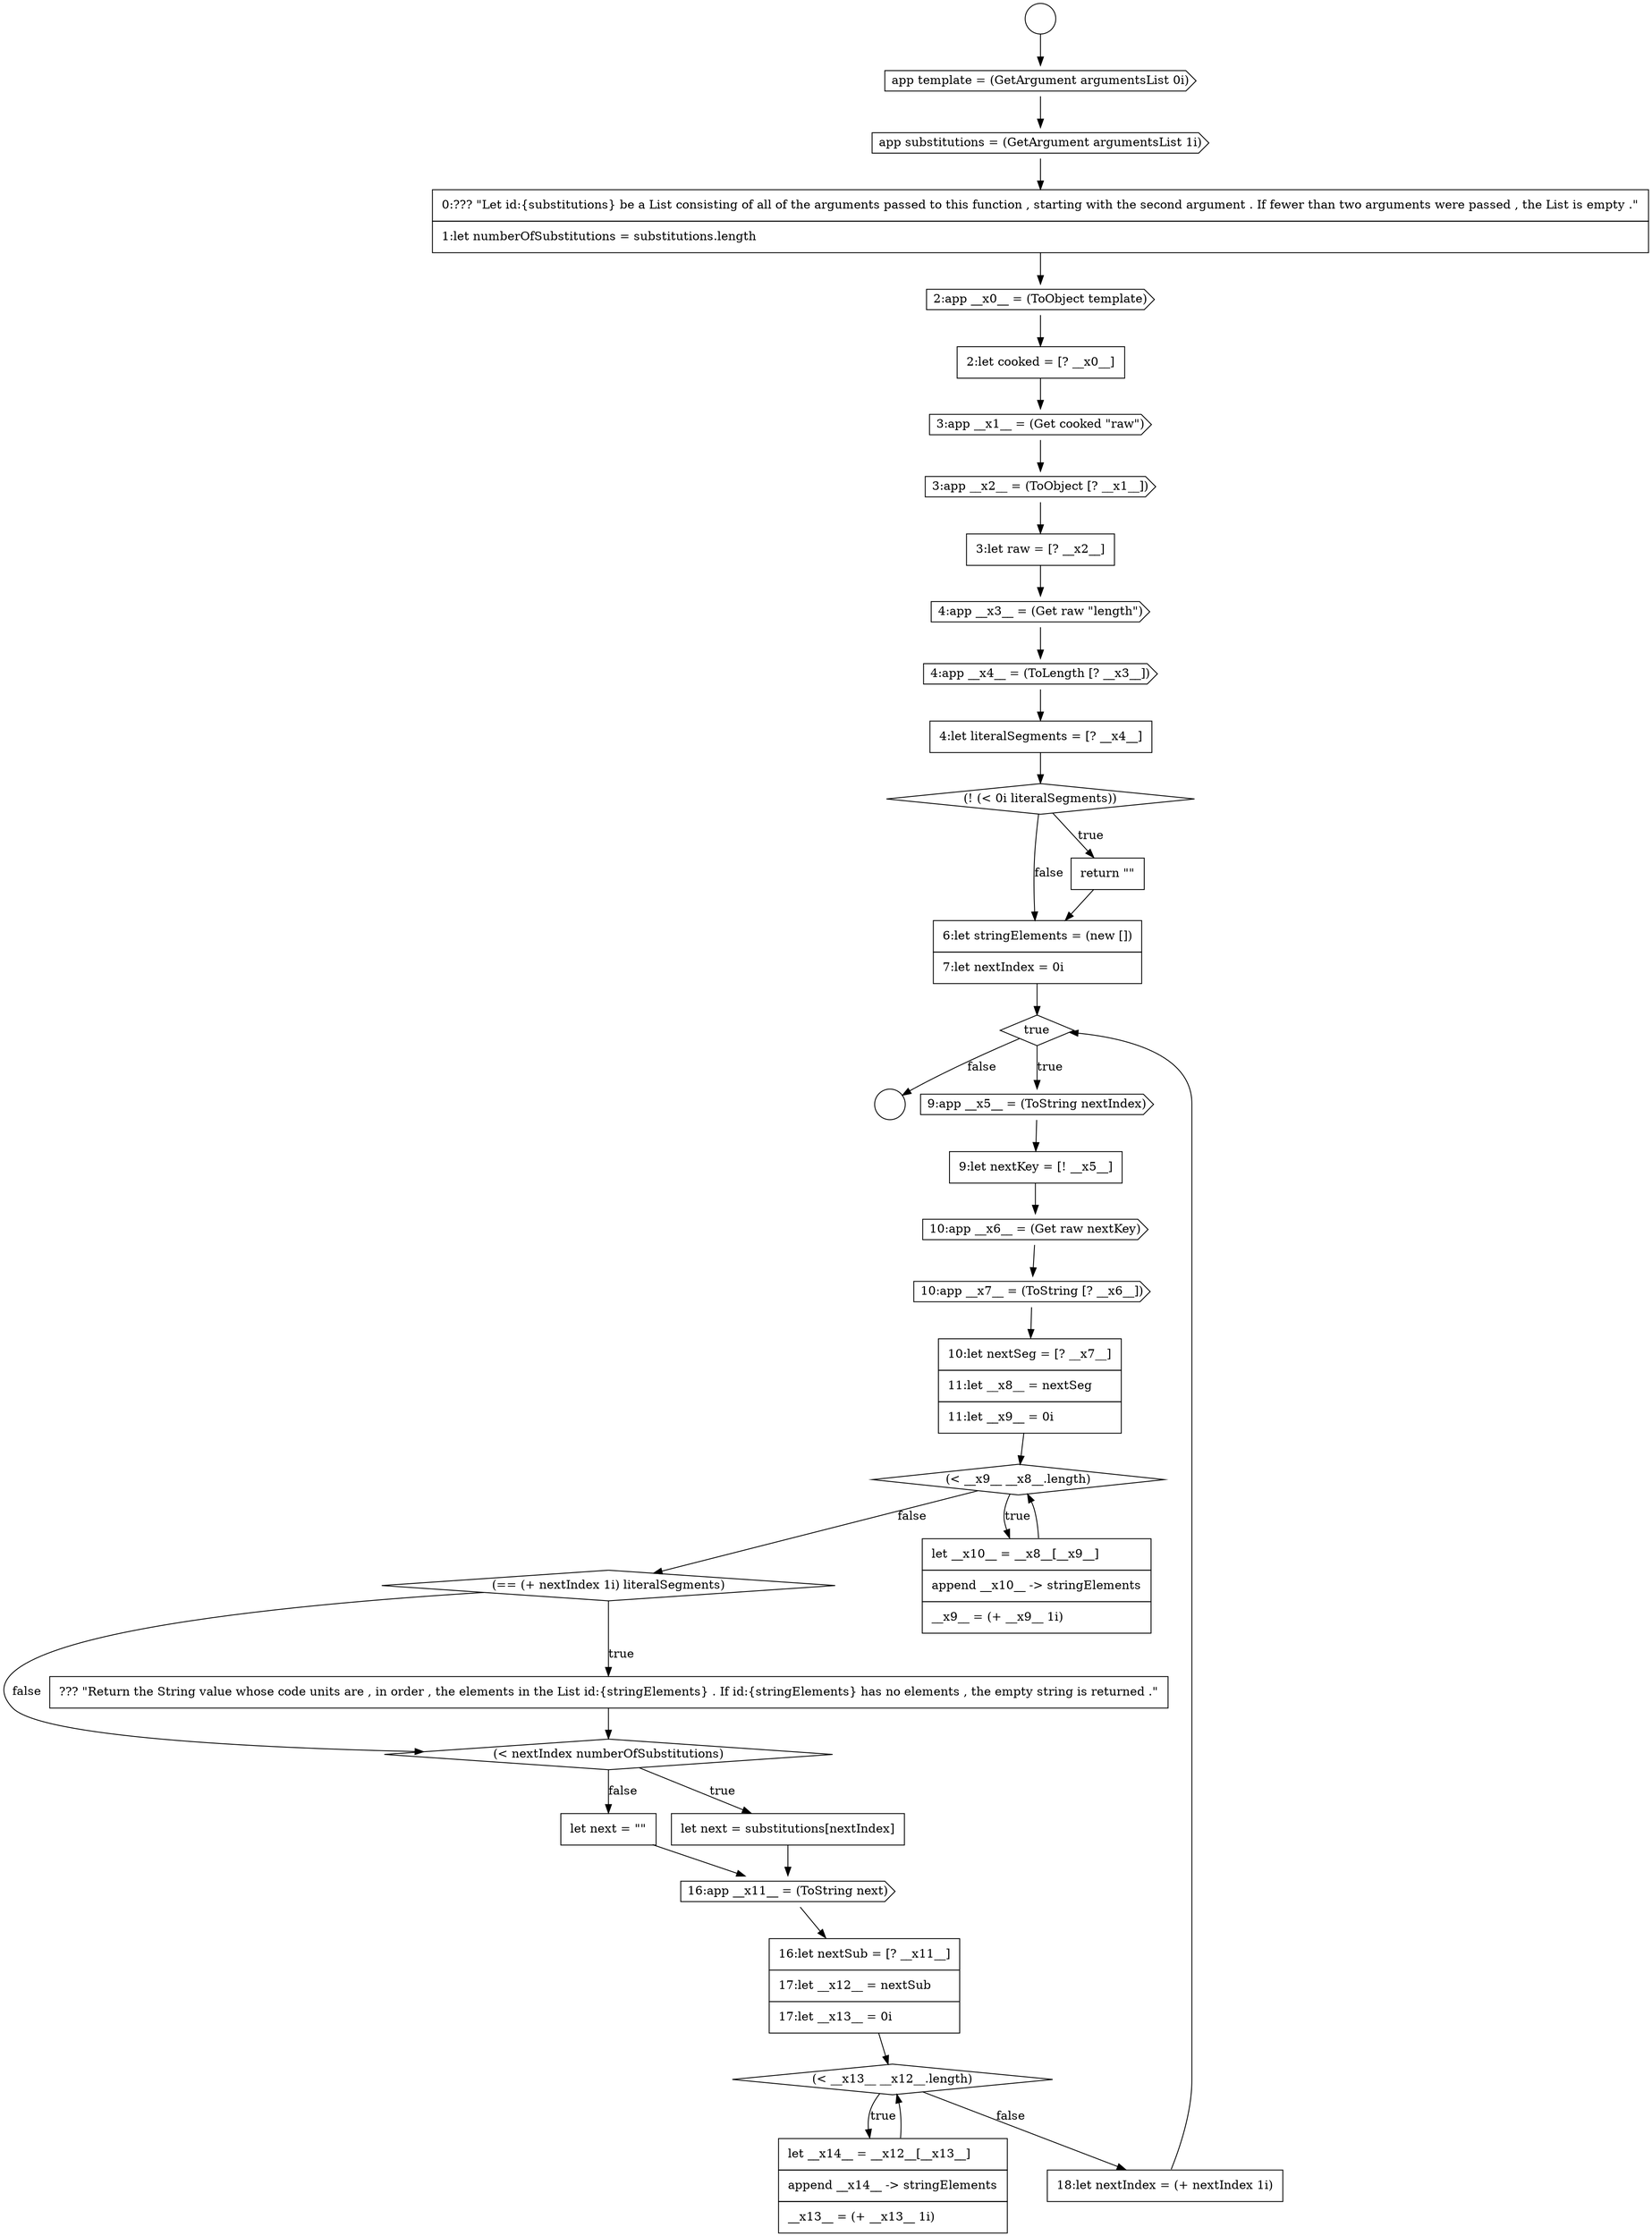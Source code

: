 digraph {
  node13098 [shape=cds, label=<<font color="black">3:app __x1__ = (Get cooked &quot;raw&quot;)</font>> color="black" fillcolor="white" style=filled]
  node13091 [shape=circle label=" " color="black" fillcolor="white" style=filled]
  node13106 [shape=none, margin=0, label=<<font color="black">
    <table border="0" cellborder="1" cellspacing="0" cellpadding="10">
      <tr><td align="left">6:let stringElements = (new [])</td></tr>
      <tr><td align="left">7:let nextIndex = 0i</td></tr>
    </table>
  </font>> color="black" fillcolor="white" style=filled]
  node13094 [shape=cds, label=<<font color="black">app substitutions = (GetArgument argumentsList 1i)</font>> color="black" fillcolor="white" style=filled]
  node13122 [shape=diamond, label=<<font color="black">(&lt; __x13__ __x12__.length)</font>> color="black" fillcolor="white" style=filled]
  node13093 [shape=cds, label=<<font color="black">app template = (GetArgument argumentsList 0i)</font>> color="black" fillcolor="white" style=filled]
  node13100 [shape=none, margin=0, label=<<font color="black">
    <table border="0" cellborder="1" cellspacing="0" cellpadding="10">
      <tr><td align="left">3:let raw = [? __x2__]</td></tr>
    </table>
  </font>> color="black" fillcolor="white" style=filled]
  node13112 [shape=none, margin=0, label=<<font color="black">
    <table border="0" cellborder="1" cellspacing="0" cellpadding="10">
      <tr><td align="left">10:let nextSeg = [? __x7__]</td></tr>
      <tr><td align="left">11:let __x8__ = nextSeg</td></tr>
      <tr><td align="left">11:let __x9__ = 0i</td></tr>
    </table>
  </font>> color="black" fillcolor="white" style=filled]
  node13117 [shape=diamond, label=<<font color="black">(&lt; nextIndex numberOfSubstitutions)</font>> color="black" fillcolor="white" style=filled]
  node13119 [shape=none, margin=0, label=<<font color="black">
    <table border="0" cellborder="1" cellspacing="0" cellpadding="10">
      <tr><td align="left">let next = &quot;&quot;</td></tr>
    </table>
  </font>> color="black" fillcolor="white" style=filled]
  node13092 [shape=circle label=" " color="black" fillcolor="white" style=filled]
  node13107 [shape=diamond, label=<<font color="black">true</font>> color="black" fillcolor="white" style=filled]
  node13110 [shape=cds, label=<<font color="black">10:app __x6__ = (Get raw nextKey)</font>> color="black" fillcolor="white" style=filled]
  node13120 [shape=cds, label=<<font color="black">16:app __x11__ = (ToString next)</font>> color="black" fillcolor="white" style=filled]
  node13095 [shape=none, margin=0, label=<<font color="black">
    <table border="0" cellborder="1" cellspacing="0" cellpadding="10">
      <tr><td align="left">0:??? &quot;Let id:{substitutions} be a List consisting of all of the arguments passed to this function , starting with the second argument . If fewer than two arguments were passed , the List is empty .&quot;</td></tr>
      <tr><td align="left">1:let numberOfSubstitutions = substitutions.length</td></tr>
    </table>
  </font>> color="black" fillcolor="white" style=filled]
  node13115 [shape=diamond, label=<<font color="black">(== (+ nextIndex 1i) literalSegments)</font>> color="black" fillcolor="white" style=filled]
  node13113 [shape=diamond, label=<<font color="black">(&lt; __x9__ __x8__.length)</font>> color="black" fillcolor="white" style=filled]
  node13123 [shape=none, margin=0, label=<<font color="black">
    <table border="0" cellborder="1" cellspacing="0" cellpadding="10">
      <tr><td align="left">let __x14__ = __x12__[__x13__]</td></tr>
      <tr><td align="left">append __x14__ -&gt; stringElements</td></tr>
      <tr><td align="left">__x13__ = (+ __x13__ 1i)</td></tr>
    </table>
  </font>> color="black" fillcolor="white" style=filled]
  node13102 [shape=cds, label=<<font color="black">4:app __x4__ = (ToLength [? __x3__])</font>> color="black" fillcolor="white" style=filled]
  node13104 [shape=diamond, label=<<font color="black">(! (&lt; 0i literalSegments))</font>> color="black" fillcolor="white" style=filled]
  node13109 [shape=none, margin=0, label=<<font color="black">
    <table border="0" cellborder="1" cellspacing="0" cellpadding="10">
      <tr><td align="left">9:let nextKey = [! __x5__]</td></tr>
    </table>
  </font>> color="black" fillcolor="white" style=filled]
  node13116 [shape=none, margin=0, label=<<font color="black">
    <table border="0" cellborder="1" cellspacing="0" cellpadding="10">
      <tr><td align="left">??? &quot;Return the String value whose code units are , in order , the elements in the List id:{stringElements} . If id:{stringElements} has no elements , the empty string is returned .&quot;</td></tr>
    </table>
  </font>> color="black" fillcolor="white" style=filled]
  node13099 [shape=cds, label=<<font color="black">3:app __x2__ = (ToObject [? __x1__])</font>> color="black" fillcolor="white" style=filled]
  node13103 [shape=none, margin=0, label=<<font color="black">
    <table border="0" cellborder="1" cellspacing="0" cellpadding="10">
      <tr><td align="left">4:let literalSegments = [? __x4__]</td></tr>
    </table>
  </font>> color="black" fillcolor="white" style=filled]
  node13105 [shape=none, margin=0, label=<<font color="black">
    <table border="0" cellborder="1" cellspacing="0" cellpadding="10">
      <tr><td align="left">return &quot;&quot;</td></tr>
    </table>
  </font>> color="black" fillcolor="white" style=filled]
  node13108 [shape=cds, label=<<font color="black">9:app __x5__ = (ToString nextIndex)</font>> color="black" fillcolor="white" style=filled]
  node13121 [shape=none, margin=0, label=<<font color="black">
    <table border="0" cellborder="1" cellspacing="0" cellpadding="10">
      <tr><td align="left">16:let nextSub = [? __x11__]</td></tr>
      <tr><td align="left">17:let __x12__ = nextSub</td></tr>
      <tr><td align="left">17:let __x13__ = 0i</td></tr>
    </table>
  </font>> color="black" fillcolor="white" style=filled]
  node13114 [shape=none, margin=0, label=<<font color="black">
    <table border="0" cellborder="1" cellspacing="0" cellpadding="10">
      <tr><td align="left">let __x10__ = __x8__[__x9__]</td></tr>
      <tr><td align="left">append __x10__ -&gt; stringElements</td></tr>
      <tr><td align="left">__x9__ = (+ __x9__ 1i)</td></tr>
    </table>
  </font>> color="black" fillcolor="white" style=filled]
  node13097 [shape=none, margin=0, label=<<font color="black">
    <table border="0" cellborder="1" cellspacing="0" cellpadding="10">
      <tr><td align="left">2:let cooked = [? __x0__]</td></tr>
    </table>
  </font>> color="black" fillcolor="white" style=filled]
  node13124 [shape=none, margin=0, label=<<font color="black">
    <table border="0" cellborder="1" cellspacing="0" cellpadding="10">
      <tr><td align="left">18:let nextIndex = (+ nextIndex 1i)</td></tr>
    </table>
  </font>> color="black" fillcolor="white" style=filled]
  node13118 [shape=none, margin=0, label=<<font color="black">
    <table border="0" cellborder="1" cellspacing="0" cellpadding="10">
      <tr><td align="left">let next = substitutions[nextIndex]</td></tr>
    </table>
  </font>> color="black" fillcolor="white" style=filled]
  node13096 [shape=cds, label=<<font color="black">2:app __x0__ = (ToObject template)</font>> color="black" fillcolor="white" style=filled]
  node13101 [shape=cds, label=<<font color="black">4:app __x3__ = (Get raw &quot;length&quot;)</font>> color="black" fillcolor="white" style=filled]
  node13111 [shape=cds, label=<<font color="black">10:app __x7__ = (ToString [? __x6__])</font>> color="black" fillcolor="white" style=filled]
  node13114 -> node13113 [ color="black"]
  node13093 -> node13094 [ color="black"]
  node13112 -> node13113 [ color="black"]
  node13098 -> node13099 [ color="black"]
  node13118 -> node13120 [ color="black"]
  node13110 -> node13111 [ color="black"]
  node13119 -> node13120 [ color="black"]
  node13105 -> node13106 [ color="black"]
  node13115 -> node13116 [label=<<font color="black">true</font>> color="black"]
  node13115 -> node13117 [label=<<font color="black">false</font>> color="black"]
  node13121 -> node13122 [ color="black"]
  node13120 -> node13121 [ color="black"]
  node13111 -> node13112 [ color="black"]
  node13097 -> node13098 [ color="black"]
  node13095 -> node13096 [ color="black"]
  node13123 -> node13122 [ color="black"]
  node13113 -> node13114 [label=<<font color="black">true</font>> color="black"]
  node13113 -> node13115 [label=<<font color="black">false</font>> color="black"]
  node13091 -> node13093 [ color="black"]
  node13103 -> node13104 [ color="black"]
  node13096 -> node13097 [ color="black"]
  node13107 -> node13108 [label=<<font color="black">true</font>> color="black"]
  node13107 -> node13092 [label=<<font color="black">false</font>> color="black"]
  node13102 -> node13103 [ color="black"]
  node13108 -> node13109 [ color="black"]
  node13099 -> node13100 [ color="black"]
  node13124 -> node13107 [ color="black"]
  node13117 -> node13118 [label=<<font color="black">true</font>> color="black"]
  node13117 -> node13119 [label=<<font color="black">false</font>> color="black"]
  node13100 -> node13101 [ color="black"]
  node13106 -> node13107 [ color="black"]
  node13101 -> node13102 [ color="black"]
  node13104 -> node13105 [label=<<font color="black">true</font>> color="black"]
  node13104 -> node13106 [label=<<font color="black">false</font>> color="black"]
  node13109 -> node13110 [ color="black"]
  node13122 -> node13123 [label=<<font color="black">true</font>> color="black"]
  node13122 -> node13124 [label=<<font color="black">false</font>> color="black"]
  node13116 -> node13117 [ color="black"]
  node13094 -> node13095 [ color="black"]
}
